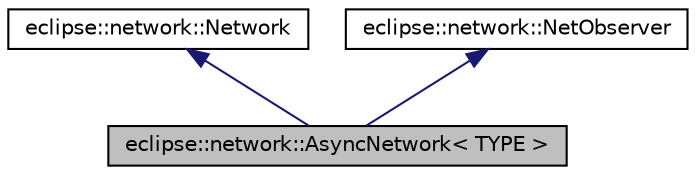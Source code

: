 digraph G
{
  edge [fontname="Helvetica",fontsize="10",labelfontname="Helvetica",labelfontsize="10"];
  node [fontname="Helvetica",fontsize="10",shape=record];
  Node1 [label="eclipse::network::AsyncNetwork\< TYPE \>",height=0.2,width=0.4,color="black", fillcolor="grey75", style="filled" fontcolor="black"];
  Node2 -> Node1 [dir="back",color="midnightblue",fontsize="10",style="solid",fontname="Helvetica"];
  Node2 [label="eclipse::network::Network",height=0.2,width=0.4,color="black", fillcolor="white", style="filled",URL="$classeclipse_1_1network_1_1Network.html"];
  Node3 -> Node1 [dir="back",color="midnightblue",fontsize="10",style="solid",fontname="Helvetica"];
  Node3 [label="eclipse::network::NetObserver",height=0.2,width=0.4,color="black", fillcolor="white", style="filled",URL="$structeclipse_1_1network_1_1NetObserver.html"];
}
